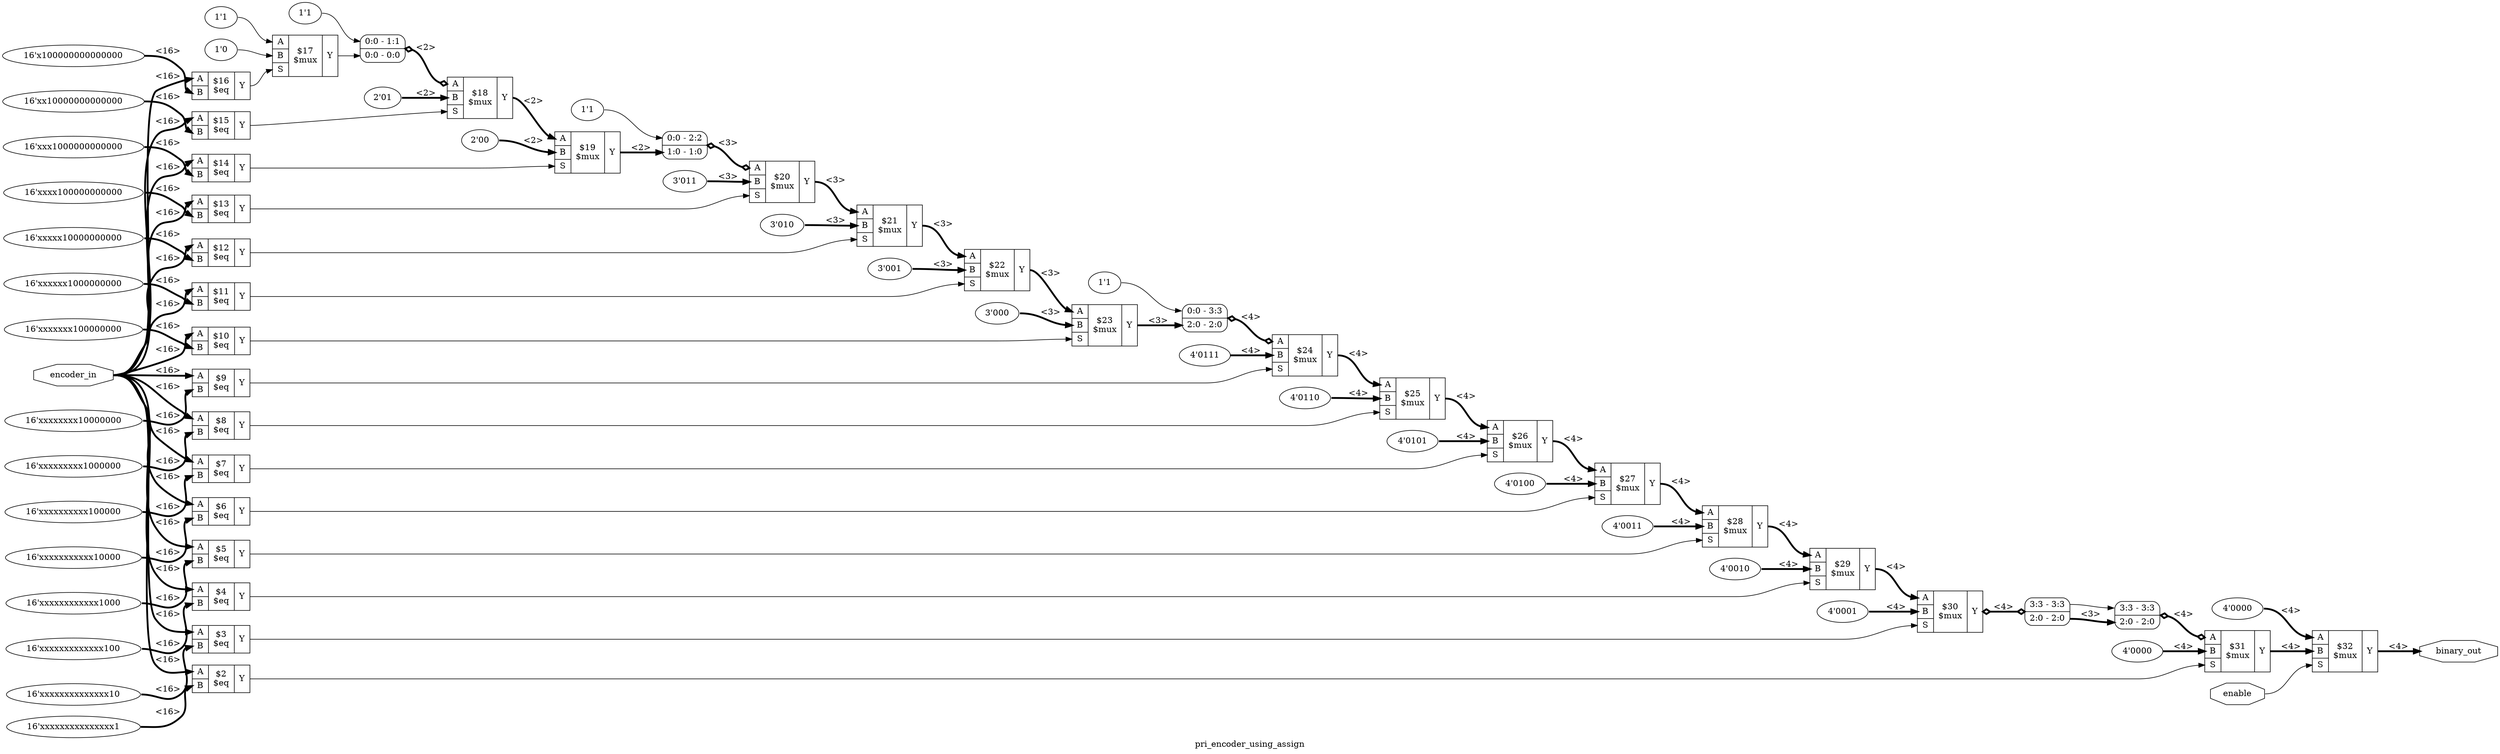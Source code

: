digraph "pri_encoder_using_assign" {
label="pri_encoder_using_assign";
rankdir="LR";
remincross=true;
n33 [ shape=octagon, label="encoder_in", color="black", fontcolor="black" ];
n34 [ shape=octagon, label="enable", color="black", fontcolor="black" ];
n35 [ shape=octagon, label="binary_out", color="black", fontcolor="black" ];
v0 [ label="4'0000" ];
c40 [ shape=record, label="{{<p36> A|<p37> B|<p38> S}|$31\n$mux|{<p39> Y}}" ];
x1 [ shape=record, style=rounded, label="<s1> 3:3 - 3:3 |<s0> 2:0 - 2:0 " ];
x1:e -> c40:p36:w [arrowhead=odiamond, arrowtail=odiamond, dir=both, color="black", style="setlinewidth(3)", label="<4>"];
v3 [ label="4'0001" ];
c41 [ shape=record, label="{{<p36> A|<p37> B|<p38> S}|$30\n$mux|{<p39> Y}}" ];
x2 [ shape=record, style=rounded, label="<s1> 3:3 - 3:3 |<s0> 2:0 - 2:0 " ];
c41:p39:e -> x2:w [arrowhead=odiamond, arrowtail=odiamond, dir=both, color="black", style="setlinewidth(3)", label="<4>"];
v4 [ label="4'0010" ];
c42 [ shape=record, label="{{<p36> A|<p37> B|<p38> S}|$29\n$mux|{<p39> Y}}" ];
v5 [ label="4'0011" ];
c43 [ shape=record, label="{{<p36> A|<p37> B|<p38> S}|$28\n$mux|{<p39> Y}}" ];
v6 [ label="4'0100" ];
c44 [ shape=record, label="{{<p36> A|<p37> B|<p38> S}|$27\n$mux|{<p39> Y}}" ];
v7 [ label="4'0101" ];
c45 [ shape=record, label="{{<p36> A|<p37> B|<p38> S}|$26\n$mux|{<p39> Y}}" ];
v8 [ label="4'0110" ];
c46 [ shape=record, label="{{<p36> A|<p37> B|<p38> S}|$25\n$mux|{<p39> Y}}" ];
v9 [ label="4'0111" ];
v11 [ label="1'1" ];
c47 [ shape=record, label="{{<p36> A|<p37> B|<p38> S}|$24\n$mux|{<p39> Y}}" ];
x10 [ shape=record, style=rounded, label="<s1> 0:0 - 3:3 |<s0> 2:0 - 2:0 " ];
x10:e -> c47:p36:w [arrowhead=odiamond, arrowtail=odiamond, dir=both, color="black", style="setlinewidth(3)", label="<4>"];
v12 [ label="3'000" ];
c48 [ shape=record, label="{{<p36> A|<p37> B|<p38> S}|$23\n$mux|{<p39> Y}}" ];
v13 [ label="3'001" ];
c49 [ shape=record, label="{{<p36> A|<p37> B|<p38> S}|$22\n$mux|{<p39> Y}}" ];
v14 [ label="3'010" ];
c50 [ shape=record, label="{{<p36> A|<p37> B|<p38> S}|$21\n$mux|{<p39> Y}}" ];
v15 [ label="3'011" ];
v17 [ label="1'1" ];
c51 [ shape=record, label="{{<p36> A|<p37> B|<p38> S}|$20\n$mux|{<p39> Y}}" ];
x16 [ shape=record, style=rounded, label="<s1> 0:0 - 2:2 |<s0> 1:0 - 1:0 " ];
x16:e -> c51:p36:w [arrowhead=odiamond, arrowtail=odiamond, dir=both, color="black", style="setlinewidth(3)", label="<3>"];
v18 [ label="2'00" ];
c52 [ shape=record, label="{{<p36> A|<p37> B|<p38> S}|$19\n$mux|{<p39> Y}}" ];
v19 [ label="2'01" ];
v21 [ label="1'1" ];
c53 [ shape=record, label="{{<p36> A|<p37> B|<p38> S}|$18\n$mux|{<p39> Y}}" ];
x20 [ shape=record, style=rounded, label="<s1> 0:0 - 1:1 |<s0> 0:0 - 0:0 " ];
x20:e -> c53:p36:w [arrowhead=odiamond, arrowtail=odiamond, dir=both, color="black", style="setlinewidth(3)", label="<2>"];
v22 [ label="1'0" ];
v23 [ label="1'1" ];
c54 [ shape=record, label="{{<p36> A|<p37> B|<p38> S}|$17\n$mux|{<p39> Y}}" ];
v24 [ label="16'x100000000000000" ];
c55 [ shape=record, label="{{<p36> A|<p37> B}|$16\n$eq|{<p39> Y}}" ];
v25 [ label="16'xx10000000000000" ];
c56 [ shape=record, label="{{<p36> A|<p37> B}|$15\n$eq|{<p39> Y}}" ];
v26 [ label="16'xxx1000000000000" ];
c57 [ shape=record, label="{{<p36> A|<p37> B}|$14\n$eq|{<p39> Y}}" ];
v27 [ label="16'xxxx100000000000" ];
c58 [ shape=record, label="{{<p36> A|<p37> B}|$13\n$eq|{<p39> Y}}" ];
v28 [ label="16'xxxxx10000000000" ];
c59 [ shape=record, label="{{<p36> A|<p37> B}|$12\n$eq|{<p39> Y}}" ];
v29 [ label="16'xxxxxx1000000000" ];
c60 [ shape=record, label="{{<p36> A|<p37> B}|$11\n$eq|{<p39> Y}}" ];
v30 [ label="16'xxxxxxx100000000" ];
c61 [ shape=record, label="{{<p36> A|<p37> B}|$10\n$eq|{<p39> Y}}" ];
v31 [ label="16'xxxxxxxx10000000" ];
c62 [ shape=record, label="{{<p36> A|<p37> B}|$9\n$eq|{<p39> Y}}" ];
v32 [ label="16'xxxxxxxxx1000000" ];
c63 [ shape=record, label="{{<p36> A|<p37> B}|$8\n$eq|{<p39> Y}}" ];
v33 [ label="16'xxxxxxxxxx100000" ];
c64 [ shape=record, label="{{<p36> A|<p37> B}|$7\n$eq|{<p39> Y}}" ];
v34 [ label="16'xxxxxxxxxxx10000" ];
c65 [ shape=record, label="{{<p36> A|<p37> B}|$6\n$eq|{<p39> Y}}" ];
v35 [ label="16'xxxxxxxxxxxx1000" ];
c66 [ shape=record, label="{{<p36> A|<p37> B}|$5\n$eq|{<p39> Y}}" ];
v36 [ label="16'xxxxxxxxxxxxx100" ];
c67 [ shape=record, label="{{<p36> A|<p37> B}|$4\n$eq|{<p39> Y}}" ];
v37 [ label="16'xxxxxxxxxxxxxx10" ];
c68 [ shape=record, label="{{<p36> A|<p37> B}|$3\n$eq|{<p39> Y}}" ];
v38 [ label="16'xxxxxxxxxxxxxxx1" ];
c69 [ shape=record, label="{{<p36> A|<p37> B}|$2\n$eq|{<p39> Y}}" ];
v39 [ label="4'0000" ];
c70 [ shape=record, label="{{<p36> A|<p37> B|<p38> S}|$32\n$mux|{<p39> Y}}" ];
c47:p39:e -> c46:p36:w [color="black", style="setlinewidth(3)", label="<4>"];
c48:p39:e -> x10:s0:w [color="black", style="setlinewidth(3)", label="<3>"];
c49:p39:e -> c48:p36:w [color="black", style="setlinewidth(3)", label="<3>"];
c50:p39:e -> c49:p36:w [color="black", style="setlinewidth(3)", label="<3>"];
c51:p39:e -> c50:p36:w [color="black", style="setlinewidth(3)", label="<3>"];
c52:p39:e -> x16:s0:w [color="black", style="setlinewidth(3)", label="<2>"];
c53:p39:e -> c52:p36:w [color="black", style="setlinewidth(3)", label="<2>"];
c55:p39:e -> c54:p38:w [color="black", label=""];
c56:p39:e -> c53:p38:w [color="black", label=""];
c57:p39:e -> c52:p38:w [color="black", label=""];
x2:s1:e -> x1:s1:w [color="black", label=""];
c58:p39:e -> c51:p38:w [color="black", label=""];
c59:p39:e -> c50:p38:w [color="black", label=""];
c60:p39:e -> c49:p38:w [color="black", label=""];
c61:p39:e -> c48:p38:w [color="black", label=""];
c62:p39:e -> c47:p38:w [color="black", label=""];
c63:p39:e -> c46:p38:w [color="black", label=""];
c64:p39:e -> c45:p38:w [color="black", label=""];
c65:p39:e -> c44:p38:w [color="black", label=""];
c66:p39:e -> c43:p38:w [color="black", label=""];
c67:p39:e -> c42:p38:w [color="black", label=""];
c40:p39:e -> c70:p37:w [color="black", style="setlinewidth(3)", label="<4>"];
c68:p39:e -> c41:p38:w [color="black", label=""];
c69:p39:e -> c40:p38:w [color="black", label=""];
c54:p39:e -> x20:s0:w [color="black", label=""];
n33:e -> c55:p36:w [color="black", style="setlinewidth(3)", label="<16>"];
n33:e -> c56:p36:w [color="black", style="setlinewidth(3)", label="<16>"];
n33:e -> c57:p36:w [color="black", style="setlinewidth(3)", label="<16>"];
n33:e -> c58:p36:w [color="black", style="setlinewidth(3)", label="<16>"];
n33:e -> c59:p36:w [color="black", style="setlinewidth(3)", label="<16>"];
n33:e -> c60:p36:w [color="black", style="setlinewidth(3)", label="<16>"];
n33:e -> c61:p36:w [color="black", style="setlinewidth(3)", label="<16>"];
n33:e -> c62:p36:w [color="black", style="setlinewidth(3)", label="<16>"];
n33:e -> c63:p36:w [color="black", style="setlinewidth(3)", label="<16>"];
n33:e -> c64:p36:w [color="black", style="setlinewidth(3)", label="<16>"];
n33:e -> c65:p36:w [color="black", style="setlinewidth(3)", label="<16>"];
n33:e -> c66:p36:w [color="black", style="setlinewidth(3)", label="<16>"];
n33:e -> c67:p36:w [color="black", style="setlinewidth(3)", label="<16>"];
n33:e -> c68:p36:w [color="black", style="setlinewidth(3)", label="<16>"];
n33:e -> c69:p36:w [color="black", style="setlinewidth(3)", label="<16>"];
n34:e -> c70:p38:w [color="black", label=""];
c70:p39:e -> n35:w [color="black", style="setlinewidth(3)", label="<4>"];
x2:s0:e -> x1:s0:w [color="black", style="setlinewidth(3)", label="<3>"];
c42:p39:e -> c41:p36:w [color="black", style="setlinewidth(3)", label="<4>"];
c43:p39:e -> c42:p36:w [color="black", style="setlinewidth(3)", label="<4>"];
c44:p39:e -> c43:p36:w [color="black", style="setlinewidth(3)", label="<4>"];
c45:p39:e -> c44:p36:w [color="black", style="setlinewidth(3)", label="<4>"];
c46:p39:e -> c45:p36:w [color="black", style="setlinewidth(3)", label="<4>"];
v0:e -> c40:p37:w [color="black", style="setlinewidth(3)", label="<4>"];
v11:e -> x10:s1:w [color="black", label=""];
v12:e -> c48:p37:w [color="black", style="setlinewidth(3)", label="<3>"];
v13:e -> c49:p37:w [color="black", style="setlinewidth(3)", label="<3>"];
v14:e -> c50:p37:w [color="black", style="setlinewidth(3)", label="<3>"];
v15:e -> c51:p37:w [color="black", style="setlinewidth(3)", label="<3>"];
v17:e -> x16:s1:w [color="black", label=""];
v18:e -> c52:p37:w [color="black", style="setlinewidth(3)", label="<2>"];
v19:e -> c53:p37:w [color="black", style="setlinewidth(3)", label="<2>"];
v21:e -> x20:s1:w [color="black", label=""];
v22:e -> c54:p37:w [color="black", label=""];
v23:e -> c54:p36:w [color="black", label=""];
v24:e -> c55:p37:w [color="black", style="setlinewidth(3)", label="<16>"];
v25:e -> c56:p37:w [color="black", style="setlinewidth(3)", label="<16>"];
v26:e -> c57:p37:w [color="black", style="setlinewidth(3)", label="<16>"];
v27:e -> c58:p37:w [color="black", style="setlinewidth(3)", label="<16>"];
v28:e -> c59:p37:w [color="black", style="setlinewidth(3)", label="<16>"];
v29:e -> c60:p37:w [color="black", style="setlinewidth(3)", label="<16>"];
v3:e -> c41:p37:w [color="black", style="setlinewidth(3)", label="<4>"];
v30:e -> c61:p37:w [color="black", style="setlinewidth(3)", label="<16>"];
v31:e -> c62:p37:w [color="black", style="setlinewidth(3)", label="<16>"];
v32:e -> c63:p37:w [color="black", style="setlinewidth(3)", label="<16>"];
v33:e -> c64:p37:w [color="black", style="setlinewidth(3)", label="<16>"];
v34:e -> c65:p37:w [color="black", style="setlinewidth(3)", label="<16>"];
v35:e -> c66:p37:w [color="black", style="setlinewidth(3)", label="<16>"];
v36:e -> c67:p37:w [color="black", style="setlinewidth(3)", label="<16>"];
v37:e -> c68:p37:w [color="black", style="setlinewidth(3)", label="<16>"];
v38:e -> c69:p37:w [color="black", style="setlinewidth(3)", label="<16>"];
v39:e -> c70:p36:w [color="black", style="setlinewidth(3)", label="<4>"];
v4:e -> c42:p37:w [color="black", style="setlinewidth(3)", label="<4>"];
v5:e -> c43:p37:w [color="black", style="setlinewidth(3)", label="<4>"];
v6:e -> c44:p37:w [color="black", style="setlinewidth(3)", label="<4>"];
v7:e -> c45:p37:w [color="black", style="setlinewidth(3)", label="<4>"];
v8:e -> c46:p37:w [color="black", style="setlinewidth(3)", label="<4>"];
v9:e -> c47:p37:w [color="black", style="setlinewidth(3)", label="<4>"];
}
